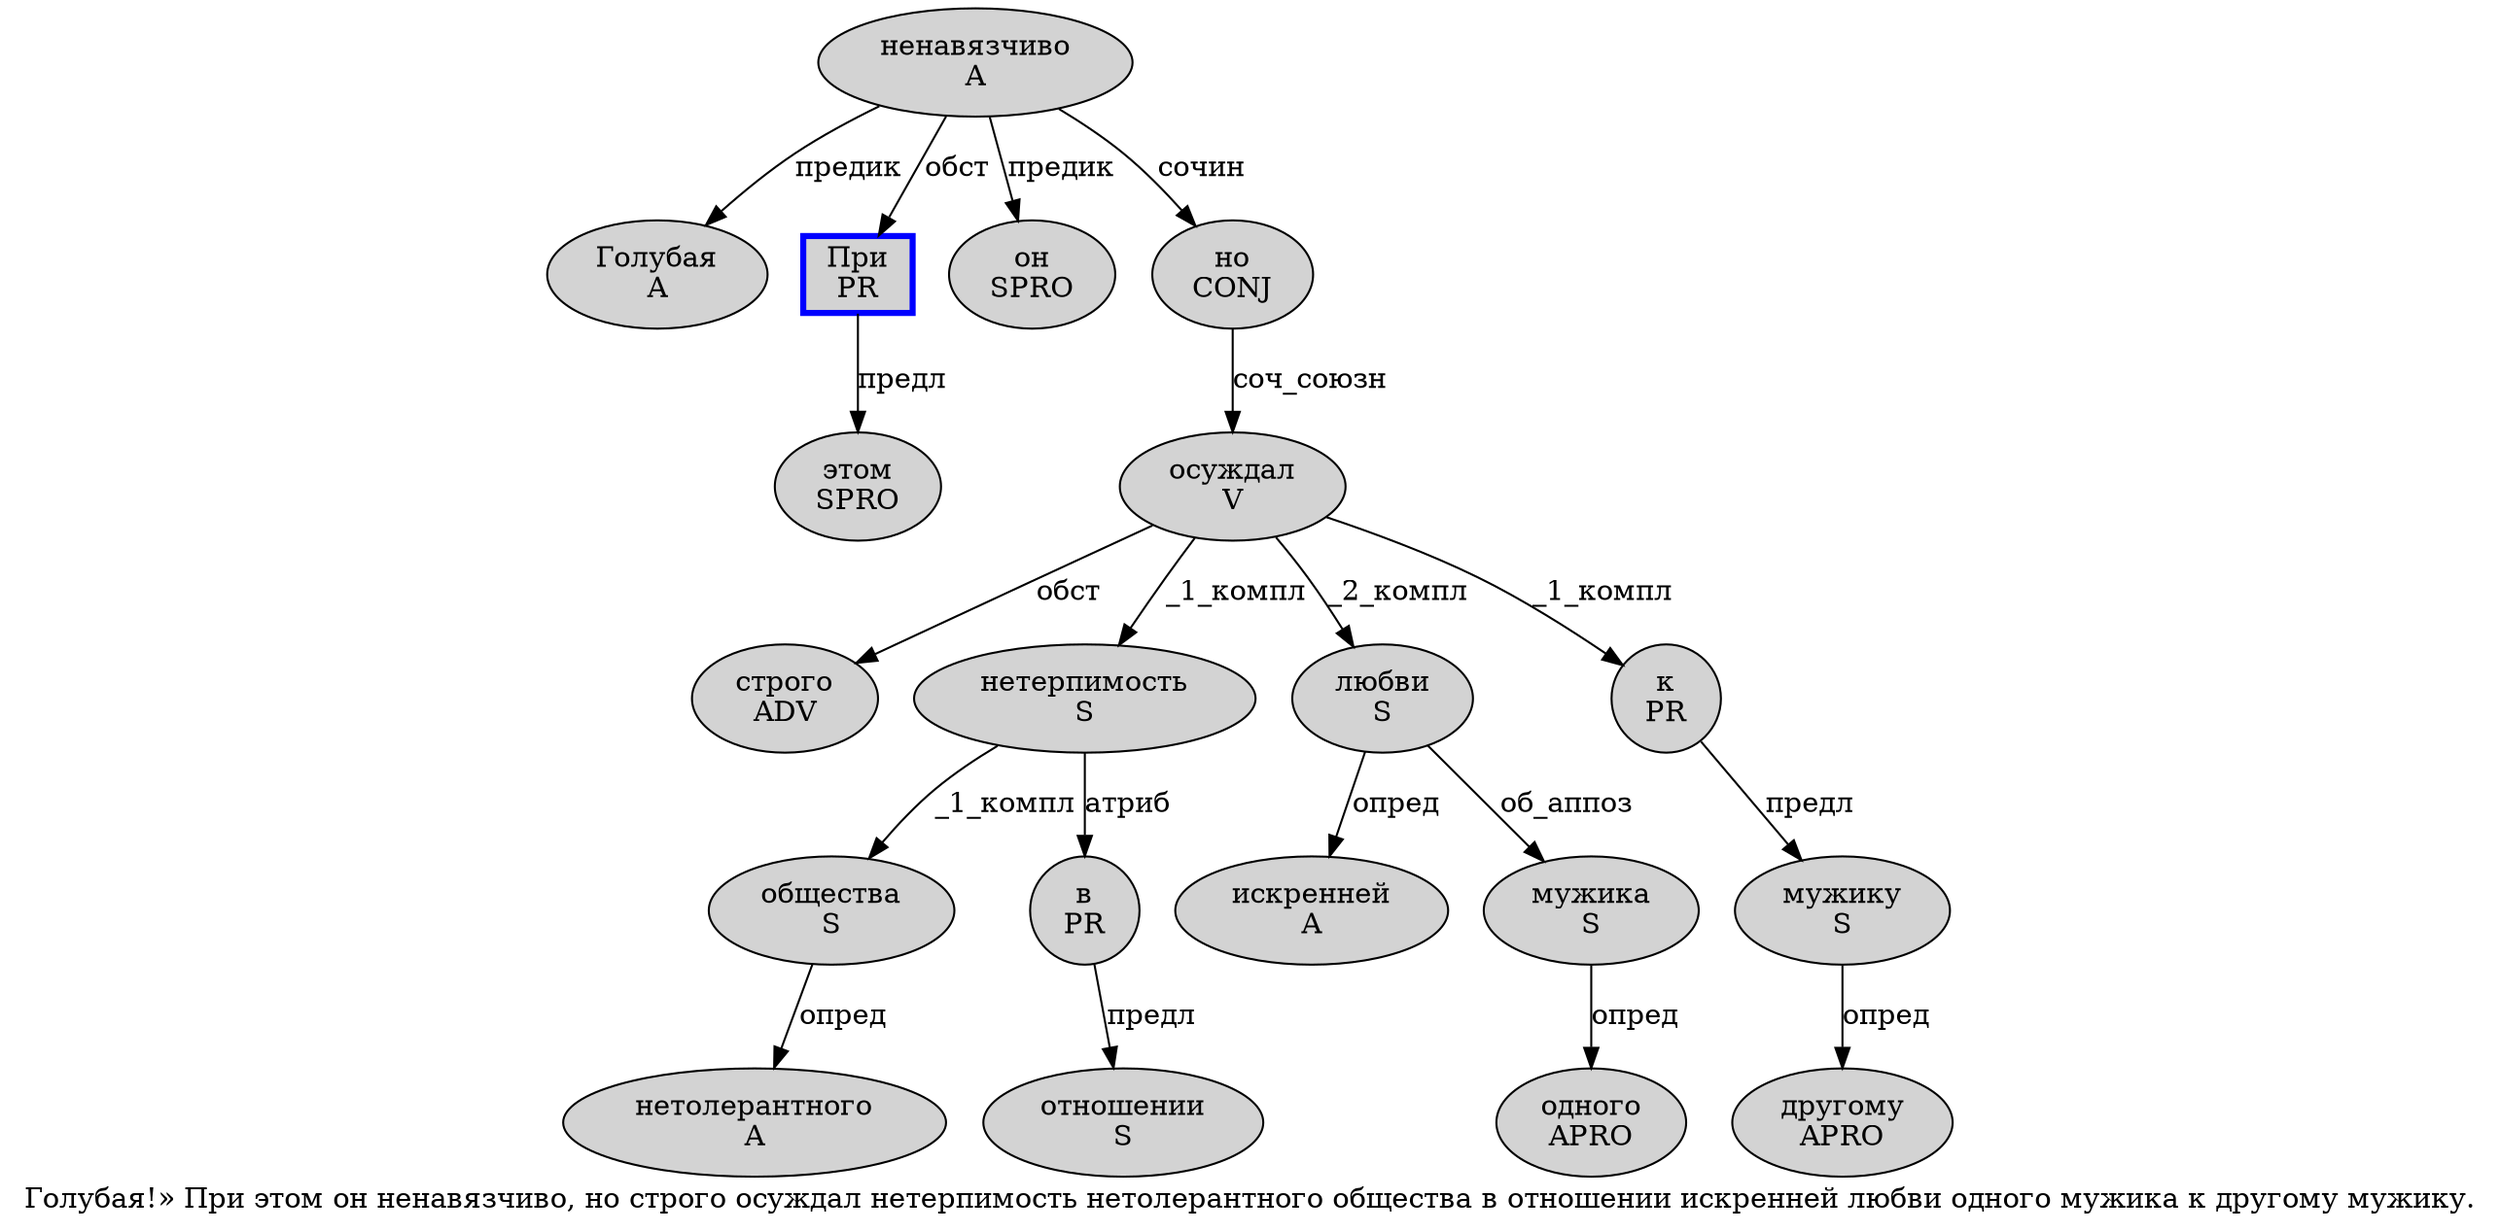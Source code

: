 digraph SENTENCE_4070 {
	graph [label="Голубая!» При этом он ненавязчиво, но строго осуждал нетерпимость нетолерантного общества в отношении искренней любви одного мужика к другому мужику."]
	node [style=filled]
		0 [label="Голубая
A" color="" fillcolor=lightgray penwidth=1 shape=ellipse]
		3 [label="При
PR" color=blue fillcolor=lightgray penwidth=3 shape=box]
		4 [label="этом
SPRO" color="" fillcolor=lightgray penwidth=1 shape=ellipse]
		5 [label="он
SPRO" color="" fillcolor=lightgray penwidth=1 shape=ellipse]
		6 [label="ненавязчиво
A" color="" fillcolor=lightgray penwidth=1 shape=ellipse]
		8 [label="но
CONJ" color="" fillcolor=lightgray penwidth=1 shape=ellipse]
		9 [label="строго
ADV" color="" fillcolor=lightgray penwidth=1 shape=ellipse]
		10 [label="осуждал
V" color="" fillcolor=lightgray penwidth=1 shape=ellipse]
		11 [label="нетерпимость
S" color="" fillcolor=lightgray penwidth=1 shape=ellipse]
		12 [label="нетолерантного
A" color="" fillcolor=lightgray penwidth=1 shape=ellipse]
		13 [label="общества
S" color="" fillcolor=lightgray penwidth=1 shape=ellipse]
		14 [label="в
PR" color="" fillcolor=lightgray penwidth=1 shape=ellipse]
		15 [label="отношении
S" color="" fillcolor=lightgray penwidth=1 shape=ellipse]
		16 [label="искренней
A" color="" fillcolor=lightgray penwidth=1 shape=ellipse]
		17 [label="любви
S" color="" fillcolor=lightgray penwidth=1 shape=ellipse]
		18 [label="одного
APRO" color="" fillcolor=lightgray penwidth=1 shape=ellipse]
		19 [label="мужика
S" color="" fillcolor=lightgray penwidth=1 shape=ellipse]
		20 [label="к
PR" color="" fillcolor=lightgray penwidth=1 shape=ellipse]
		21 [label="другому
APRO" color="" fillcolor=lightgray penwidth=1 shape=ellipse]
		22 [label="мужику
S" color="" fillcolor=lightgray penwidth=1 shape=ellipse]
			22 -> 21 [label="опред"]
			8 -> 10 [label="соч_союзн"]
			6 -> 0 [label="предик"]
			6 -> 3 [label="обст"]
			6 -> 5 [label="предик"]
			6 -> 8 [label="сочин"]
			10 -> 9 [label="обст"]
			10 -> 11 [label="_1_компл"]
			10 -> 17 [label="_2_компл"]
			10 -> 20 [label="_1_компл"]
			17 -> 16 [label="опред"]
			17 -> 19 [label="об_аппоз"]
			19 -> 18 [label="опред"]
			11 -> 13 [label="_1_компл"]
			11 -> 14 [label="атриб"]
			20 -> 22 [label="предл"]
			13 -> 12 [label="опред"]
			3 -> 4 [label="предл"]
			14 -> 15 [label="предл"]
}